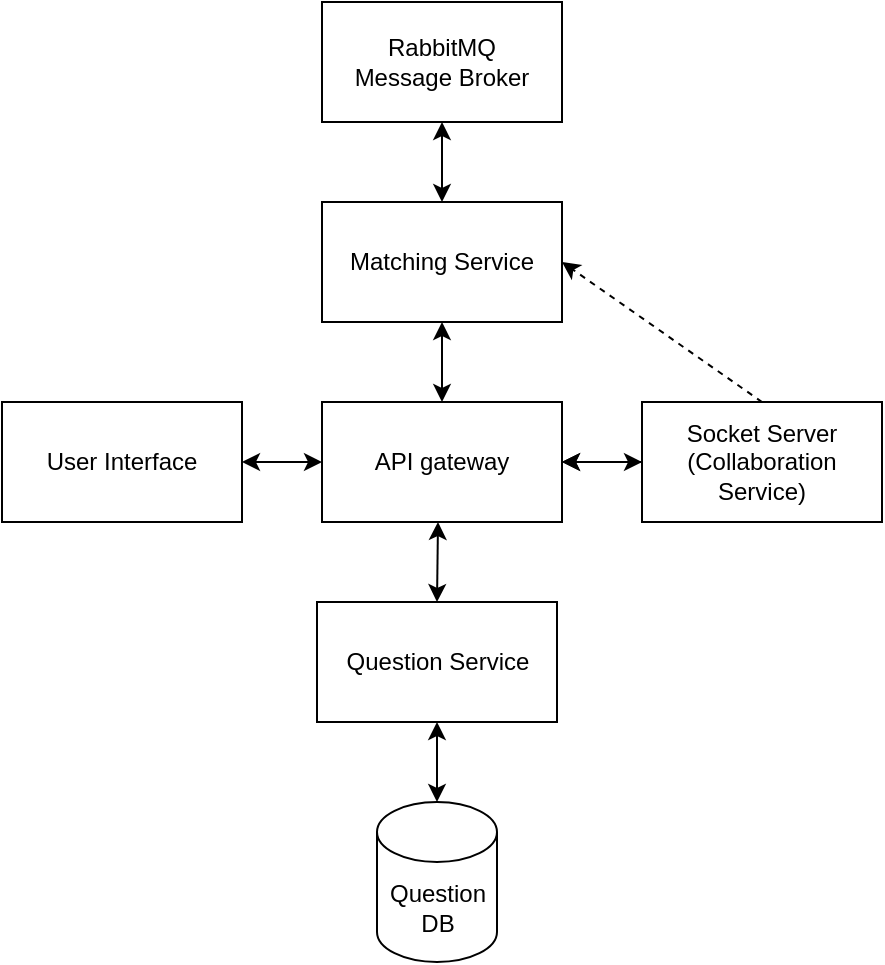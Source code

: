 <mxfile version="22.0.8" type="github">
  <diagram name="Page-1" id="ziiLAVQpgOq1QzVFaSYn">
    <mxGraphModel dx="1050" dy="542" grid="1" gridSize="10" guides="1" tooltips="1" connect="1" arrows="1" fold="1" page="1" pageScale="1" pageWidth="850" pageHeight="1100" math="0" shadow="0">
      <root>
        <mxCell id="0" />
        <mxCell id="1" parent="0" />
        <mxCell id="1KtTh_lrzxUGj0xQ3L2G-1" value="User Interface" style="rounded=0;whiteSpace=wrap;html=1;" vertex="1" parent="1">
          <mxGeometry x="100" y="290" width="120" height="60" as="geometry" />
        </mxCell>
        <mxCell id="1KtTh_lrzxUGj0xQ3L2G-35" value="" style="edgeStyle=orthogonalEdgeStyle;rounded=0;orthogonalLoop=1;jettySize=auto;html=1;" edge="1" parent="1" source="1KtTh_lrzxUGj0xQ3L2G-2" target="1KtTh_lrzxUGj0xQ3L2G-10">
          <mxGeometry relative="1" as="geometry" />
        </mxCell>
        <mxCell id="1KtTh_lrzxUGj0xQ3L2G-2" value="Socket Server&lt;br&gt;(Collaboration Service)" style="rounded=0;whiteSpace=wrap;html=1;" vertex="1" parent="1">
          <mxGeometry x="420" y="290" width="120" height="60" as="geometry" />
        </mxCell>
        <mxCell id="1KtTh_lrzxUGj0xQ3L2G-10" value="API gateway" style="rounded=0;whiteSpace=wrap;html=1;" vertex="1" parent="1">
          <mxGeometry x="260" y="290" width="120" height="60" as="geometry" />
        </mxCell>
        <mxCell id="1KtTh_lrzxUGj0xQ3L2G-12" value="" style="endArrow=classic;startArrow=classic;html=1;rounded=0;exitX=1;exitY=0.5;exitDx=0;exitDy=0;entryX=0;entryY=0.5;entryDx=0;entryDy=0;" edge="1" parent="1" source="1KtTh_lrzxUGj0xQ3L2G-1" target="1KtTh_lrzxUGj0xQ3L2G-10">
          <mxGeometry width="50" height="50" relative="1" as="geometry">
            <mxPoint x="320" y="430" as="sourcePoint" />
            <mxPoint x="370" y="380" as="targetPoint" />
          </mxGeometry>
        </mxCell>
        <mxCell id="1KtTh_lrzxUGj0xQ3L2G-14" value="" style="endArrow=classic;startArrow=classic;html=1;rounded=0;entryX=0;entryY=0.5;entryDx=0;entryDy=0;exitX=1;exitY=0.5;exitDx=0;exitDy=0;" edge="1" parent="1" source="1KtTh_lrzxUGj0xQ3L2G-10" target="1KtTh_lrzxUGj0xQ3L2G-2">
          <mxGeometry width="50" height="50" relative="1" as="geometry">
            <mxPoint x="320" y="430" as="sourcePoint" />
            <mxPoint x="370" y="380" as="targetPoint" />
          </mxGeometry>
        </mxCell>
        <mxCell id="1KtTh_lrzxUGj0xQ3L2G-16" value="" style="endArrow=classic;startArrow=classic;html=1;rounded=0;entryX=0.5;entryY=0;entryDx=0;entryDy=0;" edge="1" parent="1" target="1KtTh_lrzxUGj0xQ3L2G-20">
          <mxGeometry width="50" height="50" relative="1" as="geometry">
            <mxPoint x="318" y="350" as="sourcePoint" />
            <mxPoint x="317.5" y="430" as="targetPoint" />
          </mxGeometry>
        </mxCell>
        <mxCell id="1KtTh_lrzxUGj0xQ3L2G-20" value="Question Service" style="rounded=0;whiteSpace=wrap;html=1;" vertex="1" parent="1">
          <mxGeometry x="257.5" y="390" width="120" height="60" as="geometry" />
        </mxCell>
        <mxCell id="1KtTh_lrzxUGj0xQ3L2G-21" value="Question&lt;br&gt;DB" style="shape=cylinder3;whiteSpace=wrap;html=1;boundedLbl=1;backgroundOutline=1;size=15;" vertex="1" parent="1">
          <mxGeometry x="287.5" y="490" width="60" height="80" as="geometry" />
        </mxCell>
        <mxCell id="1KtTh_lrzxUGj0xQ3L2G-23" value="" style="endArrow=classic;startArrow=classic;html=1;rounded=0;exitX=0.5;exitY=1;exitDx=0;exitDy=0;entryX=0.5;entryY=0;entryDx=0;entryDy=0;entryPerimeter=0;" edge="1" parent="1" source="1KtTh_lrzxUGj0xQ3L2G-20" target="1KtTh_lrzxUGj0xQ3L2G-21">
          <mxGeometry width="50" height="50" relative="1" as="geometry">
            <mxPoint x="320" y="430" as="sourcePoint" />
            <mxPoint x="370" y="380" as="targetPoint" />
          </mxGeometry>
        </mxCell>
        <mxCell id="1KtTh_lrzxUGj0xQ3L2G-24" value="Matching Service" style="rounded=0;whiteSpace=wrap;html=1;" vertex="1" parent="1">
          <mxGeometry x="260" y="190" width="120" height="60" as="geometry" />
        </mxCell>
        <mxCell id="1KtTh_lrzxUGj0xQ3L2G-25" value="" style="endArrow=classic;startArrow=classic;html=1;rounded=0;entryX=0.5;entryY=1;entryDx=0;entryDy=0;exitX=0.5;exitY=0;exitDx=0;exitDy=0;" edge="1" parent="1" source="1KtTh_lrzxUGj0xQ3L2G-10" target="1KtTh_lrzxUGj0xQ3L2G-24">
          <mxGeometry width="50" height="50" relative="1" as="geometry">
            <mxPoint x="320" y="330" as="sourcePoint" />
            <mxPoint x="370" y="280" as="targetPoint" />
          </mxGeometry>
        </mxCell>
        <mxCell id="1KtTh_lrzxUGj0xQ3L2G-38" value="" style="endArrow=classic;startArrow=classic;html=1;rounded=0;exitX=0.5;exitY=0;exitDx=0;exitDy=0;entryX=0.5;entryY=1;entryDx=0;entryDy=0;" edge="1" parent="1" source="1KtTh_lrzxUGj0xQ3L2G-24" target="1KtTh_lrzxUGj0xQ3L2G-40">
          <mxGeometry width="50" height="50" relative="1" as="geometry">
            <mxPoint x="400" y="410" as="sourcePoint" />
            <mxPoint x="320" y="150" as="targetPoint" />
          </mxGeometry>
        </mxCell>
        <mxCell id="1KtTh_lrzxUGj0xQ3L2G-40" value="RabbitMQ&lt;br&gt;Message Broker" style="rounded=0;whiteSpace=wrap;html=1;" vertex="1" parent="1">
          <mxGeometry x="260" y="90" width="120" height="60" as="geometry" />
        </mxCell>
        <mxCell id="1KtTh_lrzxUGj0xQ3L2G-42" value="" style="endArrow=classic;html=1;rounded=0;entryX=1;entryY=0.5;entryDx=0;entryDy=0;exitX=0.5;exitY=0;exitDx=0;exitDy=0;dashed=1;" edge="1" parent="1" source="1KtTh_lrzxUGj0xQ3L2G-2" target="1KtTh_lrzxUGj0xQ3L2G-24">
          <mxGeometry width="50" height="50" relative="1" as="geometry">
            <mxPoint x="400" y="410" as="sourcePoint" />
            <mxPoint x="450" y="360" as="targetPoint" />
          </mxGeometry>
        </mxCell>
      </root>
    </mxGraphModel>
  </diagram>
</mxfile>
